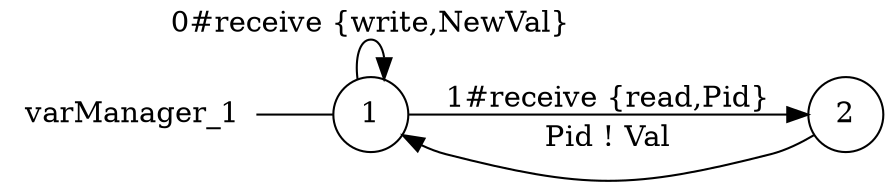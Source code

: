 digraph varManager_1 {
	rankdir="LR";
	n_0 [label="varManager_1", shape="plaintext"];
	n_1 [id="1", shape=circle, label="1"];
	n_0 -> n_1 [arrowhead=none];
	n_2 [id="4", shape=circle, label="2"];

	n_1 -> n_1 [id="[$e|9]", label="0#receive {write,NewVal}"];
	n_1 -> n_2 [id="[$e|2]", label="1#receive {read,Pid}"];
	n_2 -> n_1 [id="[$e|10]", label="Pid ! Val"];
}

